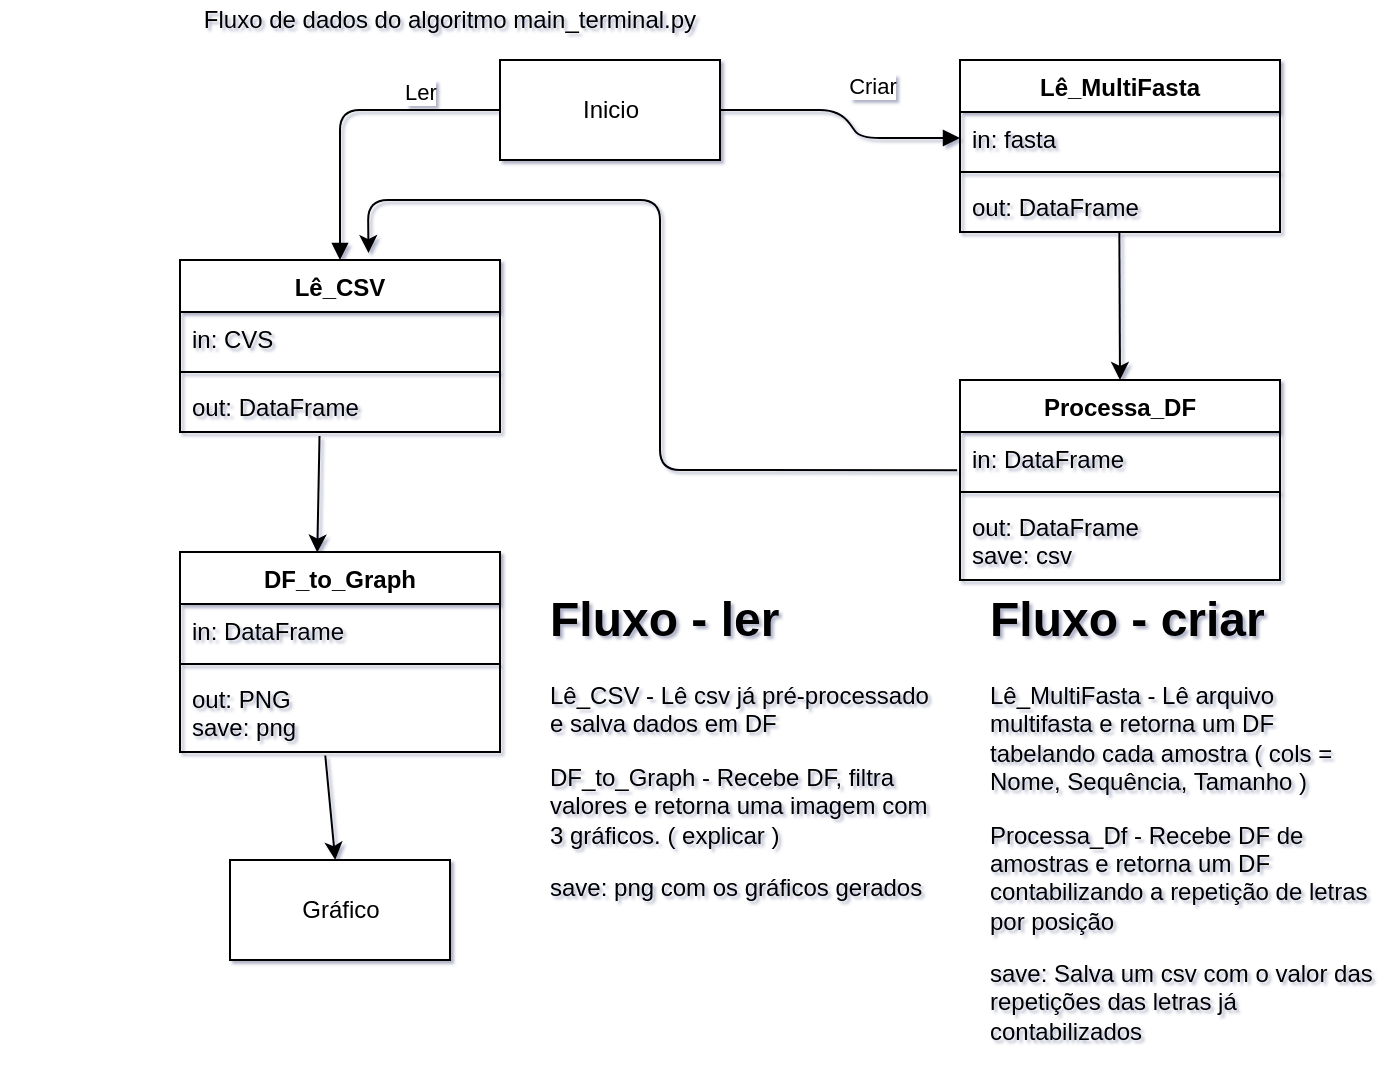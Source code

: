 <mxfile version="13.1.3" type="device"><diagram id="3foRSa-yTfL5ASMbmy_n" name="Page-1"><mxGraphModel dx="790" dy="442" grid="1" gridSize="10" guides="1" tooltips="1" connect="1" arrows="1" fold="1" page="1" pageScale="1" pageWidth="850" pageHeight="1100" background="none" math="0" shadow="1"><root><mxCell id="0"/><mxCell id="1" parent="0"/><mxCell id="8gZWYsQPkCeK1Kie-N3j-6" value="Inicio" style="html=1;" vertex="1" parent="1"><mxGeometry x="370" y="30" width="110" height="50" as="geometry"/></mxCell><mxCell id="8gZWYsQPkCeK1Kie-N3j-50" value="Criar" style="html=1;verticalAlign=bottom;endArrow=block;exitX=1;exitY=0.5;exitDx=0;exitDy=0;entryX=0;entryY=0.5;entryDx=0;entryDy=0;" edge="1" parent="1" source="8gZWYsQPkCeK1Kie-N3j-6" target="8gZWYsQPkCeK1Kie-N3j-41"><mxGeometry x="0.046" y="15" width="80" relative="1" as="geometry"><mxPoint x="550" y="180" as="sourcePoint"/><mxPoint x="460" y="400" as="targetPoint"/><Array as="points"><mxPoint x="540" y="55"/><mxPoint x="550" y="69"/></Array><mxPoint as="offset"/></mxGeometry></mxCell><mxCell id="8gZWYsQPkCeK1Kie-N3j-40" value="Lê_MultiFasta" style="swimlane;fontStyle=1;align=center;verticalAlign=top;childLayout=stackLayout;horizontal=1;startSize=26;horizontalStack=0;resizeParent=1;resizeParentMax=0;resizeLast=0;collapsible=1;marginBottom=0;" vertex="1" parent="1"><mxGeometry x="600" y="30" width="160" height="86" as="geometry"/></mxCell><mxCell id="8gZWYsQPkCeK1Kie-N3j-41" value="in: fasta" style="text;strokeColor=none;fillColor=none;align=left;verticalAlign=top;spacingLeft=4;spacingRight=4;overflow=hidden;rotatable=0;points=[[0,0.5],[1,0.5]];portConstraint=eastwest;" vertex="1" parent="8gZWYsQPkCeK1Kie-N3j-40"><mxGeometry y="26" width="160" height="26" as="geometry"/></mxCell><mxCell id="8gZWYsQPkCeK1Kie-N3j-42" value="" style="line;strokeWidth=1;fillColor=none;align=left;verticalAlign=middle;spacingTop=-1;spacingLeft=3;spacingRight=3;rotatable=0;labelPosition=right;points=[];portConstraint=eastwest;" vertex="1" parent="8gZWYsQPkCeK1Kie-N3j-40"><mxGeometry y="52" width="160" height="8" as="geometry"/></mxCell><mxCell id="8gZWYsQPkCeK1Kie-N3j-43" value="out: DataFrame" style="text;strokeColor=none;fillColor=none;align=left;verticalAlign=top;spacingLeft=4;spacingRight=4;overflow=hidden;rotatable=0;points=[[0,0.5],[1,0.5]];portConstraint=eastwest;" vertex="1" parent="8gZWYsQPkCeK1Kie-N3j-40"><mxGeometry y="60" width="160" height="26" as="geometry"/></mxCell><mxCell id="8gZWYsQPkCeK1Kie-N3j-44" value="Processa_DF" style="swimlane;fontStyle=1;align=center;verticalAlign=top;childLayout=stackLayout;horizontal=1;startSize=26;horizontalStack=0;resizeParent=1;resizeParentMax=0;resizeLast=0;collapsible=1;marginBottom=0;" vertex="1" parent="1"><mxGeometry x="600" y="190" width="160" height="100" as="geometry"/></mxCell><mxCell id="8gZWYsQPkCeK1Kie-N3j-45" value="in: DataFrame" style="text;strokeColor=none;fillColor=none;align=left;verticalAlign=top;spacingLeft=4;spacingRight=4;overflow=hidden;rotatable=0;points=[[0,0.5],[1,0.5]];portConstraint=eastwest;" vertex="1" parent="8gZWYsQPkCeK1Kie-N3j-44"><mxGeometry y="26" width="160" height="26" as="geometry"/></mxCell><mxCell id="8gZWYsQPkCeK1Kie-N3j-46" value="" style="line;strokeWidth=1;fillColor=none;align=left;verticalAlign=middle;spacingTop=-1;spacingLeft=3;spacingRight=3;rotatable=0;labelPosition=right;points=[];portConstraint=eastwest;" vertex="1" parent="8gZWYsQPkCeK1Kie-N3j-44"><mxGeometry y="52" width="160" height="8" as="geometry"/></mxCell><mxCell id="8gZWYsQPkCeK1Kie-N3j-47" value="out: DataFrame&#10;save: csv" style="text;strokeColor=none;fillColor=none;align=left;verticalAlign=top;spacingLeft=4;spacingRight=4;overflow=hidden;rotatable=0;points=[[0,0.5],[1,0.5]];portConstraint=eastwest;" vertex="1" parent="8gZWYsQPkCeK1Kie-N3j-44"><mxGeometry y="60" width="160" height="40" as="geometry"/></mxCell><mxCell id="8gZWYsQPkCeK1Kie-N3j-23" value="Lê_CSV" style="swimlane;fontStyle=1;align=center;verticalAlign=top;childLayout=stackLayout;horizontal=1;startSize=26;horizontalStack=0;resizeParent=1;resizeParentMax=0;resizeLast=0;collapsible=1;marginBottom=0;" vertex="1" parent="1"><mxGeometry x="210" y="130" width="160" height="86" as="geometry"/></mxCell><mxCell id="8gZWYsQPkCeK1Kie-N3j-24" value="in: CVS" style="text;strokeColor=none;fillColor=none;align=left;verticalAlign=top;spacingLeft=4;spacingRight=4;overflow=hidden;rotatable=0;points=[[0,0.5],[1,0.5]];portConstraint=eastwest;" vertex="1" parent="8gZWYsQPkCeK1Kie-N3j-23"><mxGeometry y="26" width="160" height="26" as="geometry"/></mxCell><mxCell id="8gZWYsQPkCeK1Kie-N3j-25" value="" style="line;strokeWidth=1;fillColor=none;align=left;verticalAlign=middle;spacingTop=-1;spacingLeft=3;spacingRight=3;rotatable=0;labelPosition=right;points=[];portConstraint=eastwest;" vertex="1" parent="8gZWYsQPkCeK1Kie-N3j-23"><mxGeometry y="52" width="160" height="8" as="geometry"/></mxCell><mxCell id="8gZWYsQPkCeK1Kie-N3j-26" value="out: DataFrame" style="text;strokeColor=none;fillColor=none;align=left;verticalAlign=top;spacingLeft=4;spacingRight=4;overflow=hidden;rotatable=0;points=[[0,0.5],[1,0.5]];portConstraint=eastwest;" vertex="1" parent="8gZWYsQPkCeK1Kie-N3j-23"><mxGeometry y="60" width="160" height="26" as="geometry"/></mxCell><mxCell id="8gZWYsQPkCeK1Kie-N3j-51" value="Ler" style="html=1;verticalAlign=bottom;endArrow=block;exitX=0;exitY=0.5;exitDx=0;exitDy=0;entryX=0.5;entryY=0;entryDx=0;entryDy=0;" edge="1" parent="1" source="8gZWYsQPkCeK1Kie-N3j-6" target="8gZWYsQPkCeK1Kie-N3j-23"><mxGeometry x="-0.484" width="80" relative="1" as="geometry"><mxPoint x="380" y="400" as="sourcePoint"/><mxPoint x="460" y="400" as="targetPoint"/><Array as="points"><mxPoint x="290" y="55"/></Array><mxPoint as="offset"/></mxGeometry></mxCell><mxCell id="8gZWYsQPkCeK1Kie-N3j-27" value="DF_to_Graph" style="swimlane;fontStyle=1;align=center;verticalAlign=top;childLayout=stackLayout;horizontal=1;startSize=26;horizontalStack=0;resizeParent=1;resizeParentMax=0;resizeLast=0;collapsible=1;marginBottom=0;" vertex="1" parent="1"><mxGeometry x="210" y="276" width="160" height="100" as="geometry"/></mxCell><mxCell id="8gZWYsQPkCeK1Kie-N3j-28" value="in: DataFrame" style="text;strokeColor=none;fillColor=none;align=left;verticalAlign=top;spacingLeft=4;spacingRight=4;overflow=hidden;rotatable=0;points=[[0,0.5],[1,0.5]];portConstraint=eastwest;" vertex="1" parent="8gZWYsQPkCeK1Kie-N3j-27"><mxGeometry y="26" width="160" height="26" as="geometry"/></mxCell><mxCell id="8gZWYsQPkCeK1Kie-N3j-29" value="" style="line;strokeWidth=1;fillColor=none;align=left;verticalAlign=middle;spacingTop=-1;spacingLeft=3;spacingRight=3;rotatable=0;labelPosition=right;points=[];portConstraint=eastwest;" vertex="1" parent="8gZWYsQPkCeK1Kie-N3j-27"><mxGeometry y="52" width="160" height="8" as="geometry"/></mxCell><mxCell id="8gZWYsQPkCeK1Kie-N3j-30" value="out: PNG&#10;save: png" style="text;strokeColor=none;fillColor=none;align=left;verticalAlign=top;spacingLeft=4;spacingRight=4;overflow=hidden;rotatable=0;points=[[0,0.5],[1,0.5]];portConstraint=eastwest;" vertex="1" parent="8gZWYsQPkCeK1Kie-N3j-27"><mxGeometry y="60" width="160" height="40" as="geometry"/></mxCell><mxCell id="8gZWYsQPkCeK1Kie-N3j-53" value="Gráfico" style="html=1;" vertex="1" parent="1"><mxGeometry x="235" y="430" width="110" height="50" as="geometry"/></mxCell><mxCell id="8gZWYsQPkCeK1Kie-N3j-60" value="&lt;h1&gt;Fluxo - ler&lt;/h1&gt;&lt;p&gt;Lê_CSV - Lê csv já pré-processado e salva dados em DF&lt;/p&gt;&lt;p&gt;DF_to_Graph - Recebe DF, filtra valores e retorna uma imagem com 3 gráficos. ( explicar )&lt;/p&gt;&lt;p&gt;save: png com os gráficos gerados&lt;/p&gt;" style="text;html=1;strokeColor=none;fillColor=none;spacing=5;spacingTop=-20;whiteSpace=wrap;overflow=hidden;rounded=0;" vertex="1" parent="1"><mxGeometry x="390" y="290" width="200" height="240" as="geometry"/></mxCell><mxCell id="8gZWYsQPkCeK1Kie-N3j-61" value="" style="endArrow=classic;html=1;exitX=0.498;exitY=1.011;exitDx=0;exitDy=0;exitPerimeter=0;entryX=0.5;entryY=0;entryDx=0;entryDy=0;" edge="1" parent="1" source="8gZWYsQPkCeK1Kie-N3j-43" target="8gZWYsQPkCeK1Kie-N3j-44"><mxGeometry width="50" height="50" relative="1" as="geometry"><mxPoint x="450" y="260" as="sourcePoint"/><mxPoint x="500" y="210" as="targetPoint"/></mxGeometry></mxCell><mxCell id="8gZWYsQPkCeK1Kie-N3j-62" value="" style="endArrow=classic;html=1;exitX=0.436;exitY=1.077;exitDx=0;exitDy=0;exitPerimeter=0;entryX=0.429;entryY=0.003;entryDx=0;entryDy=0;entryPerimeter=0;" edge="1" parent="1" source="8gZWYsQPkCeK1Kie-N3j-26" target="8gZWYsQPkCeK1Kie-N3j-27"><mxGeometry width="50" height="50" relative="1" as="geometry"><mxPoint x="390.0" y="209.996" as="sourcePoint"/><mxPoint x="390.32" y="283.71" as="targetPoint"/></mxGeometry></mxCell><mxCell id="8gZWYsQPkCeK1Kie-N3j-63" value="" style="endArrow=classic;html=1;exitX=0.454;exitY=1.044;exitDx=0;exitDy=0;exitPerimeter=0;" edge="1" parent="1" source="8gZWYsQPkCeK1Kie-N3j-30" target="8gZWYsQPkCeK1Kie-N3j-53"><mxGeometry width="50" height="50" relative="1" as="geometry"><mxPoint x="699.68" y="136.286" as="sourcePoint"/><mxPoint x="700" y="210" as="targetPoint"/></mxGeometry></mxCell><mxCell id="8gZWYsQPkCeK1Kie-N3j-64" value="" style="endArrow=classic;html=1;exitX=-0.009;exitY=0.736;exitDx=0;exitDy=0;exitPerimeter=0;entryX=0.589;entryY=-0.04;entryDx=0;entryDy=0;entryPerimeter=0;" edge="1" parent="1" source="8gZWYsQPkCeK1Kie-N3j-45" target="8gZWYsQPkCeK1Kie-N3j-23"><mxGeometry width="50" height="50" relative="1" as="geometry"><mxPoint x="709.68" y="146.286" as="sourcePoint"/><mxPoint x="710" y="220" as="targetPoint"/><Array as="points"><mxPoint x="450" y="235"/><mxPoint x="450" y="100"/><mxPoint x="304" y="100"/></Array></mxGeometry></mxCell><mxCell id="8gZWYsQPkCeK1Kie-N3j-65" value="&lt;h1&gt;Fluxo - criar&lt;/h1&gt;&lt;p&gt;Lê_MultiFasta - Lê arquivo multifasta e retorna um DF tabelando cada amostra ( cols = Nome, Sequência, Tamanho )&lt;/p&gt;&lt;p&gt;Processa_Df - Recebe DF de amostras e retorna um DF contabilizando a repetição de letras por posição&lt;/p&gt;&lt;p&gt;save: Salva um csv com o valor das repetições das letras já contabilizados&lt;/p&gt;" style="text;html=1;strokeColor=none;fillColor=none;spacing=5;spacingTop=-20;whiteSpace=wrap;overflow=hidden;rounded=0;" vertex="1" parent="1"><mxGeometry x="610" y="290" width="200" height="250" as="geometry"/></mxCell><mxCell id="8gZWYsQPkCeK1Kie-N3j-66" value="Fluxo de dados do algoritmo main_terminal.py" style="text;html=1;strokeColor=none;fillColor=none;align=center;verticalAlign=middle;whiteSpace=wrap;rounded=0;" vertex="1" parent="1"><mxGeometry x="120" width="450" height="20" as="geometry"/></mxCell></root></mxGraphModel></diagram></mxfile>
